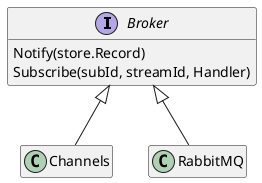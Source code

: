 @startuml

hide empty members

' Implicit Interfaces
interface Broker {
    Notify(store.Record)
    Subscribe(subId, streamId, Handler)
}

class Channels {
}

class RabbitMQ {
}

Channels -u-|> Broker
RabbitMQ -u-|> Broker

@enduml
